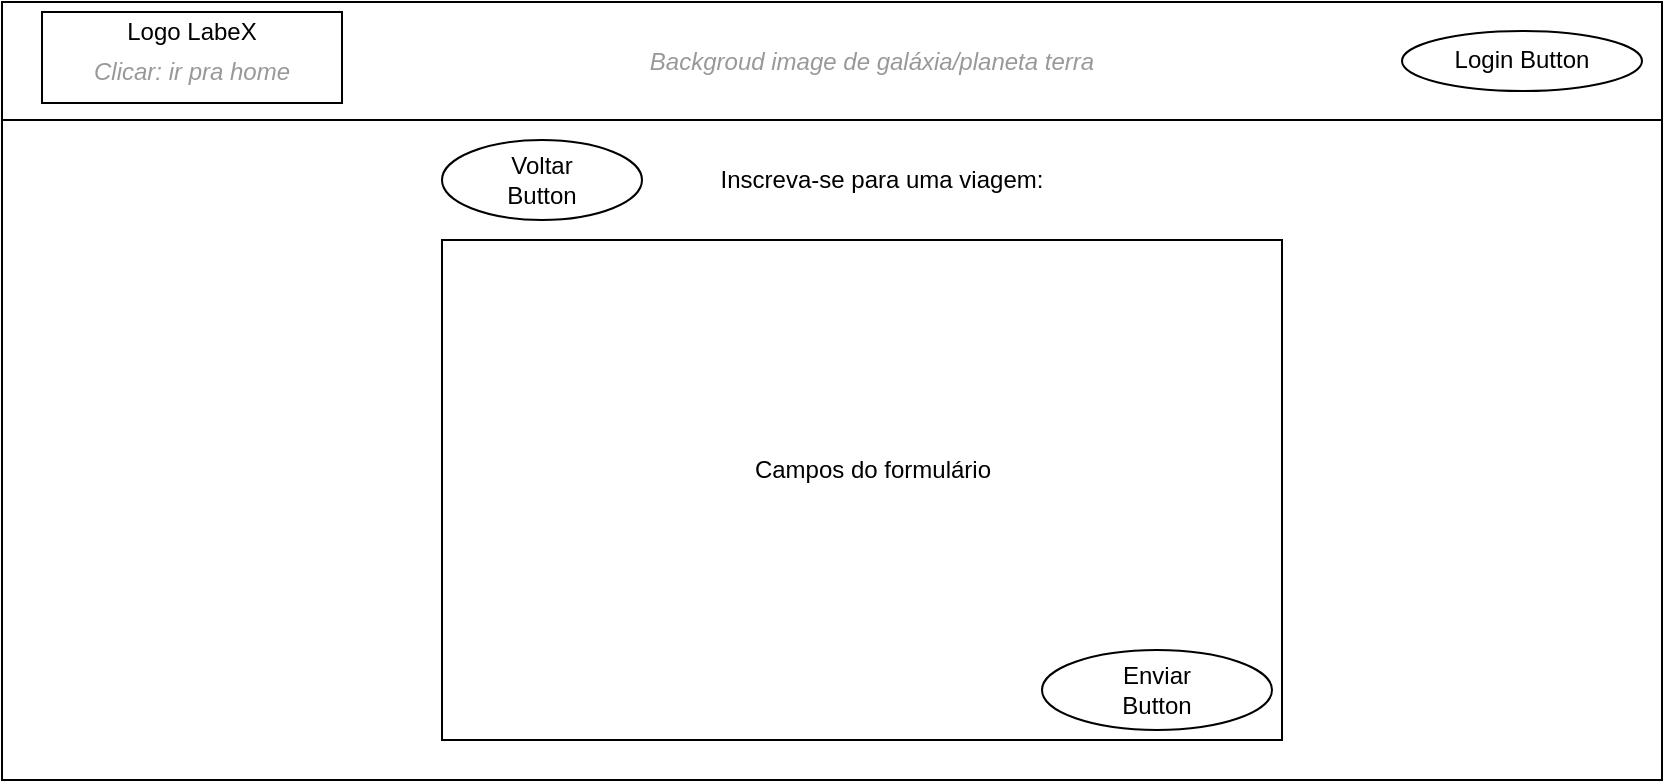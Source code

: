 <mxfile version="14.9.7" type="device" pages="7"><diagram name="(L) Inscrição Usuário" id="1rsvnjpfzvfF6tNyGuqt"><mxGraphModel dx="868" dy="440" grid="0" gridSize="10" guides="1" tooltips="1" connect="1" arrows="1" fold="1" page="1" pageScale="1" pageWidth="827" pageHeight="1169" background="none" math="0" shadow="0"><root><mxCell id="sQwRSrTWAChu4GrXmcrq-0"/><mxCell id="sQwRSrTWAChu4GrXmcrq-1" parent="sQwRSrTWAChu4GrXmcrq-0"/><mxCell id="sQwRSrTWAChu4GrXmcrq-2" value="" style="rounded=0;whiteSpace=wrap;html=1;align=center;" vertex="1" parent="sQwRSrTWAChu4GrXmcrq-1"><mxGeometry y="1" width="830" height="59" as="geometry"/></mxCell><mxCell id="sQwRSrTWAChu4GrXmcrq-3" value="" style="rounded=0;whiteSpace=wrap;html=1;align=center;verticalAlign=top;" vertex="1" parent="sQwRSrTWAChu4GrXmcrq-1"><mxGeometry y="60" width="830" height="330" as="geometry"/></mxCell><mxCell id="sQwRSrTWAChu4GrXmcrq-4" value="" style="ellipse;whiteSpace=wrap;html=1;align=center;verticalAlign=top;" vertex="1" parent="sQwRSrTWAChu4GrXmcrq-1"><mxGeometry x="700" y="15.5" width="120" height="30" as="geometry"/></mxCell><mxCell id="sQwRSrTWAChu4GrXmcrq-5" value="" style="rounded=0;whiteSpace=wrap;html=1;align=center;verticalAlign=top;" vertex="1" parent="sQwRSrTWAChu4GrXmcrq-1"><mxGeometry x="20" y="6" width="150" height="45.5" as="geometry"/></mxCell><mxCell id="sQwRSrTWAChu4GrXmcrq-6" value="&lt;font color=&quot;#999999&quot;&gt;&lt;i&gt;Backgroud image de galáxia/planeta terra&lt;/i&gt;&lt;/font&gt;" style="text;html=1;strokeColor=none;fillColor=none;align=center;verticalAlign=middle;whiteSpace=wrap;rounded=0;" vertex="1" parent="sQwRSrTWAChu4GrXmcrq-1"><mxGeometry x="300" y="20.5" width="270" height="20" as="geometry"/></mxCell><mxCell id="sQwRSrTWAChu4GrXmcrq-7" value="Logo LabeX" style="text;html=1;strokeColor=none;fillColor=none;align=center;verticalAlign=middle;whiteSpace=wrap;rounded=0;" vertex="1" parent="sQwRSrTWAChu4GrXmcrq-1"><mxGeometry x="45" y="6" width="100" height="20" as="geometry"/></mxCell><mxCell id="sQwRSrTWAChu4GrXmcrq-8" value="Login Button" style="text;html=1;strokeColor=none;fillColor=none;align=center;verticalAlign=middle;whiteSpace=wrap;rounded=0;" vertex="1" parent="sQwRSrTWAChu4GrXmcrq-1"><mxGeometry x="715" y="19.5" width="90" height="20" as="geometry"/></mxCell><mxCell id="sQwRSrTWAChu4GrXmcrq-9" value="Inscreva-se para uma viagem:" style="text;html=1;strokeColor=none;fillColor=none;align=center;verticalAlign=middle;whiteSpace=wrap;rounded=0;" vertex="1" parent="sQwRSrTWAChu4GrXmcrq-1"><mxGeometry x="310" y="80" width="260" height="20" as="geometry"/></mxCell><mxCell id="sQwRSrTWAChu4GrXmcrq-12" value="" style="rounded=0;whiteSpace=wrap;html=1;align=center;verticalAlign=top;" vertex="1" parent="sQwRSrTWAChu4GrXmcrq-1"><mxGeometry x="220" y="120" width="420" height="250" as="geometry"/></mxCell><mxCell id="sQwRSrTWAChu4GrXmcrq-13" value="&lt;div align=&quot;center&quot;&gt;Campos do formulário&lt;/div&gt;" style="text;html=1;strokeColor=none;fillColor=none;align=center;verticalAlign=middle;whiteSpace=wrap;rounded=0;" vertex="1" parent="sQwRSrTWAChu4GrXmcrq-1"><mxGeometry x="362.5" y="145" width="145" height="180" as="geometry"/></mxCell><mxCell id="sQwRSrTWAChu4GrXmcrq-16" value="" style="ellipse;whiteSpace=wrap;html=1;align=left;verticalAlign=top;" vertex="1" parent="sQwRSrTWAChu4GrXmcrq-1"><mxGeometry x="220" y="70" width="100" height="40" as="geometry"/></mxCell><mxCell id="sQwRSrTWAChu4GrXmcrq-17" value="" style="ellipse;whiteSpace=wrap;html=1;align=left;verticalAlign=top;" vertex="1" parent="sQwRSrTWAChu4GrXmcrq-1"><mxGeometry x="520" y="325" width="115" height="40" as="geometry"/></mxCell><mxCell id="sQwRSrTWAChu4GrXmcrq-18" value="Voltar Button" style="text;html=1;strokeColor=none;fillColor=none;align=center;verticalAlign=middle;whiteSpace=wrap;rounded=0;" vertex="1" parent="sQwRSrTWAChu4GrXmcrq-1"><mxGeometry x="250" y="80" width="40" height="20" as="geometry"/></mxCell><mxCell id="sQwRSrTWAChu4GrXmcrq-19" value="&lt;div&gt;Enviar&lt;/div&gt;&lt;div&gt;Button&lt;br&gt;&lt;/div&gt;" style="text;html=1;strokeColor=none;fillColor=none;align=center;verticalAlign=middle;whiteSpace=wrap;rounded=0;" vertex="1" parent="sQwRSrTWAChu4GrXmcrq-1"><mxGeometry x="540" y="335" width="75" height="20" as="geometry"/></mxCell><mxCell id="IxBSvqOvUrBuKpAmyFYd-0" value="&lt;font color=&quot;#999999&quot;&gt;&lt;i&gt;Clicar: ir pra home&lt;/i&gt;&lt;/font&gt;" style="text;html=1;strokeColor=none;fillColor=none;align=center;verticalAlign=middle;whiteSpace=wrap;rounded=0;" vertex="1" parent="sQwRSrTWAChu4GrXmcrq-1"><mxGeometry x="35" y="25.5" width="120" height="20" as="geometry"/></mxCell></root></mxGraphModel></diagram><diagram name="(L) Lista de Viagens" id="m5MaCcMXsNYayYAzzo-H"><mxGraphModel dx="868" dy="440" grid="1" gridSize="10" guides="1" tooltips="1" connect="1" arrows="1" fold="1" page="1" pageScale="1" pageWidth="827" pageHeight="1169" background="none" math="0" shadow="0"><root><mxCell id="UZpVWm4nMJa21UQ5xjR2-0"/><mxCell id="UZpVWm4nMJa21UQ5xjR2-1" parent="UZpVWm4nMJa21UQ5xjR2-0"/><mxCell id="UZpVWm4nMJa21UQ5xjR2-2" value="" style="rounded=0;whiteSpace=wrap;html=1;align=center;" vertex="1" parent="UZpVWm4nMJa21UQ5xjR2-1"><mxGeometry y="1" width="830" height="59" as="geometry"/></mxCell><mxCell id="UZpVWm4nMJa21UQ5xjR2-3" value="" style="rounded=0;whiteSpace=wrap;html=1;align=center;verticalAlign=top;" vertex="1" parent="UZpVWm4nMJa21UQ5xjR2-1"><mxGeometry y="60" width="830" height="330" as="geometry"/></mxCell><mxCell id="UZpVWm4nMJa21UQ5xjR2-5" value="" style="ellipse;whiteSpace=wrap;html=1;align=center;verticalAlign=top;" vertex="1" parent="UZpVWm4nMJa21UQ5xjR2-1"><mxGeometry x="700" y="15.5" width="120" height="30" as="geometry"/></mxCell><mxCell id="UZpVWm4nMJa21UQ5xjR2-6" value="" style="rounded=0;whiteSpace=wrap;html=1;align=center;verticalAlign=top;" vertex="1" parent="UZpVWm4nMJa21UQ5xjR2-1"><mxGeometry x="20" y="6" width="150" height="45.5" as="geometry"/></mxCell><mxCell id="UZpVWm4nMJa21UQ5xjR2-7" value="&lt;font color=&quot;#999999&quot;&gt;&lt;i&gt;Backgroud image de galáxia/planeta terra&lt;/i&gt;&lt;/font&gt;" style="text;html=1;strokeColor=none;fillColor=none;align=center;verticalAlign=middle;whiteSpace=wrap;rounded=0;" vertex="1" parent="UZpVWm4nMJa21UQ5xjR2-1"><mxGeometry x="300" y="20.5" width="270" height="20" as="geometry"/></mxCell><mxCell id="UZpVWm4nMJa21UQ5xjR2-8" value="Logo LabeX" style="text;html=1;strokeColor=none;fillColor=none;align=center;verticalAlign=middle;whiteSpace=wrap;rounded=0;" vertex="1" parent="UZpVWm4nMJa21UQ5xjR2-1"><mxGeometry x="45" y="6" width="100" height="20" as="geometry"/></mxCell><mxCell id="UZpVWm4nMJa21UQ5xjR2-9" value="Login Button" style="text;html=1;strokeColor=none;fillColor=none;align=center;verticalAlign=middle;whiteSpace=wrap;rounded=0;" vertex="1" parent="UZpVWm4nMJa21UQ5xjR2-1"><mxGeometry x="715" y="19.5" width="90" height="20" as="geometry"/></mxCell><mxCell id="UZpVWm4nMJa21UQ5xjR2-13" value="Ao infinito... e além!" style="text;html=1;strokeColor=none;fillColor=none;align=center;verticalAlign=middle;whiteSpace=wrap;rounded=0;" vertex="1" parent="UZpVWm4nMJa21UQ5xjR2-1"><mxGeometry x="300" y="80" width="260" height="20" as="geometry"/></mxCell><mxCell id="c3oYbn9-L7j9dn1UcZQQ-0" value="" style="rounded=0;whiteSpace=wrap;html=1;align=center;verticalAlign=top;" vertex="1" parent="UZpVWm4nMJa21UQ5xjR2-1"><mxGeometry x="110" y="120" width="160" height="230" as="geometry"/></mxCell><mxCell id="c3oYbn9-L7j9dn1UcZQQ-4" value="&lt;div&gt;Nome:&lt;/div&gt;&lt;div&gt;&lt;br&gt;&lt;/div&gt;&lt;div&gt;Descrição:&lt;/div&gt;&lt;div&gt;&lt;br&gt;&lt;/div&gt;&lt;div&gt;Planeta:&lt;/div&gt;&lt;div&gt;&lt;br&gt;&lt;/div&gt;&lt;div&gt;Duração:&lt;/div&gt;&lt;div&gt;&lt;br&gt;&lt;/div&gt;&lt;div&gt;Data:&lt;/div&gt;&lt;div&gt;&lt;br&gt;&lt;/div&gt;" style="text;html=1;strokeColor=none;fillColor=none;align=left;verticalAlign=middle;whiteSpace=wrap;rounded=0;" vertex="1" parent="UZpVWm4nMJa21UQ5xjR2-1"><mxGeometry x="115" y="130" width="40" height="180" as="geometry"/></mxCell><mxCell id="c3oYbn9-L7j9dn1UcZQQ-6" value="" style="rounded=0;whiteSpace=wrap;html=1;align=center;verticalAlign=top;" vertex="1" parent="UZpVWm4nMJa21UQ5xjR2-1"><mxGeometry x="350" y="120" width="160" height="230" as="geometry"/></mxCell><mxCell id="c3oYbn9-L7j9dn1UcZQQ-7" value="&lt;div&gt;Nome:&lt;/div&gt;&lt;div&gt;&lt;br&gt;&lt;/div&gt;&lt;div&gt;Descrição:&lt;/div&gt;&lt;div&gt;&lt;br&gt;&lt;/div&gt;&lt;div&gt;Planeta:&lt;/div&gt;&lt;div&gt;&lt;br&gt;&lt;/div&gt;&lt;div&gt;Duração:&lt;/div&gt;&lt;div&gt;&lt;br&gt;&lt;/div&gt;&lt;div&gt;Data:&lt;/div&gt;&lt;div&gt;&lt;br&gt;&lt;/div&gt;" style="text;html=1;strokeColor=none;fillColor=none;align=left;verticalAlign=middle;whiteSpace=wrap;rounded=0;" vertex="1" parent="UZpVWm4nMJa21UQ5xjR2-1"><mxGeometry x="355" y="130" width="40" height="180" as="geometry"/></mxCell><mxCell id="c3oYbn9-L7j9dn1UcZQQ-8" value="" style="rounded=0;whiteSpace=wrap;html=1;align=center;verticalAlign=top;" vertex="1" parent="UZpVWm4nMJa21UQ5xjR2-1"><mxGeometry x="580" y="120" width="160" height="230" as="geometry"/></mxCell><mxCell id="c3oYbn9-L7j9dn1UcZQQ-9" value="&lt;div&gt;Nome:&lt;/div&gt;&lt;div&gt;&lt;br&gt;&lt;/div&gt;&lt;div&gt;Descrição:&lt;/div&gt;&lt;div&gt;&lt;br&gt;&lt;/div&gt;&lt;div&gt;Planeta:&lt;/div&gt;&lt;div&gt;&lt;br&gt;&lt;/div&gt;&lt;div&gt;Duração:&lt;/div&gt;&lt;div&gt;&lt;br&gt;&lt;/div&gt;&lt;div&gt;Data:&lt;/div&gt;&lt;div&gt;&lt;br&gt;&lt;/div&gt;" style="text;html=1;strokeColor=none;fillColor=none;align=left;verticalAlign=middle;whiteSpace=wrap;rounded=0;" vertex="1" parent="UZpVWm4nMJa21UQ5xjR2-1"><mxGeometry x="585" y="130" width="40" height="180" as="geometry"/></mxCell><mxCell id="7HwIbfdpsuYVPh5QkdTI-0" value="" style="ellipse;whiteSpace=wrap;html=1;align=left;verticalAlign=top;" vertex="1" parent="UZpVWm4nMJa21UQ5xjR2-1"><mxGeometry x="250" y="70" width="100" height="40" as="geometry"/></mxCell><mxCell id="7HwIbfdpsuYVPh5QkdTI-1" value="" style="ellipse;whiteSpace=wrap;html=1;align=left;verticalAlign=top;" vertex="1" parent="UZpVWm4nMJa21UQ5xjR2-1"><mxGeometry x="505" y="70" width="115" height="40" as="geometry"/></mxCell><mxCell id="7HwIbfdpsuYVPh5QkdTI-2" value="Voltar Button" style="text;html=1;strokeColor=none;fillColor=none;align=center;verticalAlign=middle;whiteSpace=wrap;rounded=0;" vertex="1" parent="UZpVWm4nMJa21UQ5xjR2-1"><mxGeometry x="280" y="80" width="40" height="20" as="geometry"/></mxCell><mxCell id="7HwIbfdpsuYVPh5QkdTI-3" value="&lt;div&gt;Inscrever-se Button&lt;br&gt;&lt;/div&gt;" style="text;html=1;strokeColor=none;fillColor=none;align=center;verticalAlign=middle;whiteSpace=wrap;rounded=0;" vertex="1" parent="UZpVWm4nMJa21UQ5xjR2-1"><mxGeometry x="525" y="80" width="75" height="20" as="geometry"/></mxCell><mxCell id="8Xmkbps_x6yItOYpaOdm-0" value="&lt;font color=&quot;#999999&quot;&gt;&lt;i&gt;Clicar: ir pra home&lt;/i&gt;&lt;/font&gt;" style="text;html=1;strokeColor=none;fillColor=none;align=center;verticalAlign=middle;whiteSpace=wrap;rounded=0;" vertex="1" parent="UZpVWm4nMJa21UQ5xjR2-1"><mxGeometry x="35" y="25.5" width="120" height="20" as="geometry"/></mxCell></root></mxGraphModel></diagram><diagram id="AzhZI1L5v21KL-oBcieC" name="Home"><mxGraphModel dx="868" dy="440" grid="1" gridSize="10" guides="1" tooltips="1" connect="1" arrows="1" fold="1" page="1" pageScale="1" pageWidth="827" pageHeight="1169" background="none" math="0" shadow="0"><root><mxCell id="0"/><mxCell id="1" parent="0"/><mxCell id="ayDGABD5_lD1RVGnDtRg-57" value="" style="rounded=0;whiteSpace=wrap;html=1;align=center;" vertex="1" parent="1"><mxGeometry y="1" width="830" height="59" as="geometry"/></mxCell><mxCell id="ayDGABD5_lD1RVGnDtRg-60" value="" style="rounded=0;whiteSpace=wrap;html=1;align=center;verticalAlign=top;" vertex="1" parent="1"><mxGeometry y="60" width="830" height="330" as="geometry"/></mxCell><mxCell id="ayDGABD5_lD1RVGnDtRg-62" value="&lt;div align=&quot;center&quot;&gt;Desde 2021, voando mais alto, com mais segurança (e mais barato) do que Elon Musk e Jeff Bezos&lt;br&gt;&lt;/div&gt;" style="text;html=1;strokeColor=none;fillColor=none;align=center;verticalAlign=middle;whiteSpace=wrap;rounded=0;" vertex="1" parent="1"><mxGeometry x="40" y="360" width="750" height="20" as="geometry"/></mxCell><mxCell id="ayDGABD5_lD1RVGnDtRg-63" value="" style="ellipse;whiteSpace=wrap;html=1;align=center;verticalAlign=top;" vertex="1" parent="1"><mxGeometry x="700" y="15.5" width="120" height="30" as="geometry"/></mxCell><mxCell id="ayDGABD5_lD1RVGnDtRg-64" value="" style="rounded=0;whiteSpace=wrap;html=1;align=center;verticalAlign=top;" vertex="1" parent="1"><mxGeometry x="20" y="7" width="150" height="45.5" as="geometry"/></mxCell><mxCell id="ayDGABD5_lD1RVGnDtRg-65" value="&lt;font color=&quot;#999999&quot;&gt;&lt;i&gt;Backgroud image de galáxia/planeta terra&lt;/i&gt;&lt;/font&gt;" style="text;html=1;strokeColor=none;fillColor=none;align=center;verticalAlign=middle;whiteSpace=wrap;rounded=0;" vertex="1" parent="1"><mxGeometry x="270" y="110" width="270" height="20" as="geometry"/></mxCell><mxCell id="ayDGABD5_lD1RVGnDtRg-66" value="Logo LabeX" style="text;html=1;strokeColor=none;fillColor=none;align=center;verticalAlign=middle;whiteSpace=wrap;rounded=0;" vertex="1" parent="1"><mxGeometry x="45" y="18.5" width="100" height="20" as="geometry"/></mxCell><mxCell id="ayDGABD5_lD1RVGnDtRg-67" value="Login Button" style="text;html=1;strokeColor=none;fillColor=none;align=center;verticalAlign=middle;whiteSpace=wrap;rounded=0;" vertex="1" parent="1"><mxGeometry x="715" y="19.5" width="90" height="20" as="geometry"/></mxCell><mxCell id="ayDGABD5_lD1RVGnDtRg-68" value="Encontre as melhores viagens espaciais!" style="text;html=1;strokeColor=none;fillColor=none;align=center;verticalAlign=middle;whiteSpace=wrap;rounded=0;" vertex="1" parent="1"><mxGeometry x="280" y="180" width="250" height="20" as="geometry"/></mxCell><mxCell id="ayDGABD5_lD1RVGnDtRg-69" value="" style="ellipse;whiteSpace=wrap;html=1;align=center;verticalAlign=top;" vertex="1" parent="1"><mxGeometry x="372.5" y="210" width="85" height="50" as="geometry"/></mxCell><mxCell id="ayDGABD5_lD1RVGnDtRg-70" value="Ver Viagens Button" style="text;html=1;strokeColor=none;fillColor=none;align=center;verticalAlign=middle;whiteSpace=wrap;rounded=0;" vertex="1" parent="1"><mxGeometry x="395" y="225" width="40" height="20" as="geometry"/></mxCell><mxCell id="i5BOQymOFHQzvG4HujVJ-1" value="&lt;font color=&quot;#999999&quot;&gt;&lt;i&gt;Background simples&lt;/i&gt;&lt;/font&gt;" style="text;html=1;strokeColor=none;fillColor=none;align=center;verticalAlign=middle;whiteSpace=wrap;rounded=0;" vertex="1" parent="1"><mxGeometry x="270" y="20.5" width="270" height="20" as="geometry"/></mxCell></root></mxGraphModel></diagram><diagram name="(R) Página de Login" id="niSexANG8mB81HDQb8Md"><mxGraphModel dx="868" dy="440" grid="1" gridSize="10" guides="1" tooltips="1" connect="1" arrows="1" fold="1" page="1" pageScale="1" pageWidth="827" pageHeight="1169" background="none" math="0" shadow="0"><root><mxCell id="VmBre-MTU3PpzfQL7opT-0"/><mxCell id="VmBre-MTU3PpzfQL7opT-1" parent="VmBre-MTU3PpzfQL7opT-0"/><mxCell id="VmBre-MTU3PpzfQL7opT-2" value="" style="rounded=0;whiteSpace=wrap;html=1;align=center;" vertex="1" parent="VmBre-MTU3PpzfQL7opT-1"><mxGeometry y="1" width="830" height="59" as="geometry"/></mxCell><mxCell id="VmBre-MTU3PpzfQL7opT-3" value="" style="rounded=0;whiteSpace=wrap;html=1;align=center;verticalAlign=top;" vertex="1" parent="VmBre-MTU3PpzfQL7opT-1"><mxGeometry y="60" width="830" height="330" as="geometry"/></mxCell><mxCell id="VmBre-MTU3PpzfQL7opT-5" value="" style="rounded=0;whiteSpace=wrap;html=1;align=center;verticalAlign=top;" vertex="1" parent="VmBre-MTU3PpzfQL7opT-1"><mxGeometry x="20" y="6" width="150" height="45.5" as="geometry"/></mxCell><mxCell id="VmBre-MTU3PpzfQL7opT-6" value="&lt;font color=&quot;#999999&quot;&gt;&lt;i&gt;Backgroud image de galáxia/planeta terra&lt;/i&gt;&lt;/font&gt;" style="text;html=1;strokeColor=none;fillColor=none;align=center;verticalAlign=middle;whiteSpace=wrap;rounded=0;" vertex="1" parent="VmBre-MTU3PpzfQL7opT-1"><mxGeometry x="300" y="20.5" width="270" height="20" as="geometry"/></mxCell><mxCell id="VmBre-MTU3PpzfQL7opT-7" value="Logo LabeX" style="text;html=1;strokeColor=none;fillColor=none;align=center;verticalAlign=middle;whiteSpace=wrap;rounded=0;" vertex="1" parent="VmBre-MTU3PpzfQL7opT-1"><mxGeometry x="45" y="6" width="100" height="20" as="geometry"/></mxCell><mxCell id="VmBre-MTU3PpzfQL7opT-9" value="Faça login para continuar" style="text;html=1;strokeColor=none;fillColor=none;align=center;verticalAlign=middle;whiteSpace=wrap;rounded=0;" vertex="1" parent="VmBre-MTU3PpzfQL7opT-1"><mxGeometry x="300.5" y="120" width="260" height="20" as="geometry"/></mxCell><mxCell id="VmBre-MTU3PpzfQL7opT-12" value="" style="rounded=0;whiteSpace=wrap;html=1;align=center;verticalAlign=top;" vertex="1" parent="VmBre-MTU3PpzfQL7opT-1"><mxGeometry x="240" y="170" width="400" height="60" as="geometry"/></mxCell><mxCell id="VmBre-MTU3PpzfQL7opT-13" value="Login Form" style="text;html=1;strokeColor=none;fillColor=none;align=center;verticalAlign=middle;whiteSpace=wrap;rounded=0;" vertex="1" parent="VmBre-MTU3PpzfQL7opT-1"><mxGeometry x="357.5" y="110" width="145" height="180" as="geometry"/></mxCell><mxCell id="VmBre-MTU3PpzfQL7opT-16" value="" style="ellipse;whiteSpace=wrap;html=1;align=left;verticalAlign=top;" vertex="1" parent="VmBre-MTU3PpzfQL7opT-1"><mxGeometry x="250" y="110" width="100" height="40" as="geometry"/></mxCell><mxCell id="VmBre-MTU3PpzfQL7opT-17" value="" style="ellipse;whiteSpace=wrap;html=1;align=left;verticalAlign=top;" vertex="1" parent="VmBre-MTU3PpzfQL7opT-1"><mxGeometry x="373" y="260" width="115" height="40" as="geometry"/></mxCell><mxCell id="VmBre-MTU3PpzfQL7opT-18" value="Voltar Button" style="text;html=1;strokeColor=none;fillColor=none;align=center;verticalAlign=middle;whiteSpace=wrap;rounded=0;" vertex="1" parent="VmBre-MTU3PpzfQL7opT-1"><mxGeometry x="280" y="120" width="40" height="20" as="geometry"/></mxCell><mxCell id="VmBre-MTU3PpzfQL7opT-19" value="&lt;div&gt;Entrar&lt;/div&gt;&lt;div&gt;Button&lt;br&gt;&lt;/div&gt;" style="text;html=1;strokeColor=none;fillColor=none;align=center;verticalAlign=middle;whiteSpace=wrap;rounded=0;" vertex="1" parent="VmBre-MTU3PpzfQL7opT-1"><mxGeometry x="392.5" y="270" width="75" height="20" as="geometry"/></mxCell><mxCell id="VmBre-MTU3PpzfQL7opT-20" value="&lt;font color=&quot;#999999&quot;&gt;&lt;i&gt;Clicar: ir pra home&lt;/i&gt;&lt;/font&gt;" style="text;html=1;strokeColor=none;fillColor=none;align=center;verticalAlign=middle;whiteSpace=wrap;rounded=0;" vertex="1" parent="VmBre-MTU3PpzfQL7opT-1"><mxGeometry x="35" y="25.5" width="120" height="20" as="geometry"/></mxCell><mxCell id="vm555wx32FcD-vKVFBBX-1" value="" style="ellipse;whiteSpace=wrap;html=1;align=left;verticalAlign=top;" vertex="1" parent="VmBre-MTU3PpzfQL7opT-1"><mxGeometry x="702.5" y="11.5" width="115" height="40" as="geometry"/></mxCell><mxCell id="vm555wx32FcD-vKVFBBX-0" value="Login Button" style="text;html=1;strokeColor=none;fillColor=none;align=center;verticalAlign=middle;whiteSpace=wrap;rounded=0;" vertex="1" parent="VmBre-MTU3PpzfQL7opT-1"><mxGeometry x="715" y="19.5" width="90" height="20" as="geometry"/></mxCell></root></mxGraphModel></diagram><diagram name="(R) Adm Home" id="a1Q86oJyNLJP0oKImrN9"><mxGraphModel dx="868" dy="440" grid="1" gridSize="10" guides="1" tooltips="1" connect="1" arrows="1" fold="1" page="1" pageScale="1" pageWidth="827" pageHeight="1169" background="none" math="0" shadow="0"><root><mxCell id="J2dGS6djfAgML_Qs4zAD-0"/><mxCell id="J2dGS6djfAgML_Qs4zAD-1" parent="J2dGS6djfAgML_Qs4zAD-0"/><mxCell id="J2dGS6djfAgML_Qs4zAD-2" value="" style="rounded=0;whiteSpace=wrap;html=1;align=center;" vertex="1" parent="J2dGS6djfAgML_Qs4zAD-1"><mxGeometry y="1" width="830" height="59" as="geometry"/></mxCell><mxCell id="J2dGS6djfAgML_Qs4zAD-3" value="" style="rounded=0;whiteSpace=wrap;html=1;align=center;verticalAlign=top;" vertex="1" parent="J2dGS6djfAgML_Qs4zAD-1"><mxGeometry y="60" width="830" height="330" as="geometry"/></mxCell><mxCell id="J2dGS6djfAgML_Qs4zAD-4" value="" style="rounded=0;whiteSpace=wrap;html=1;align=center;verticalAlign=top;" vertex="1" parent="J2dGS6djfAgML_Qs4zAD-1"><mxGeometry x="20" y="6" width="150" height="45.5" as="geometry"/></mxCell><mxCell id="J2dGS6djfAgML_Qs4zAD-5" value="&lt;font color=&quot;#999999&quot;&gt;&lt;i&gt;Backgroud image de galáxia/planeta terra&lt;/i&gt;&lt;/font&gt;" style="text;html=1;strokeColor=none;fillColor=none;align=center;verticalAlign=middle;whiteSpace=wrap;rounded=0;" vertex="1" parent="J2dGS6djfAgML_Qs4zAD-1"><mxGeometry x="300" y="20.5" width="270" height="20" as="geometry"/></mxCell><mxCell id="J2dGS6djfAgML_Qs4zAD-6" value="Logo LabeX" style="text;html=1;strokeColor=none;fillColor=none;align=center;verticalAlign=middle;whiteSpace=wrap;rounded=0;" vertex="1" parent="J2dGS6djfAgML_Qs4zAD-1"><mxGeometry x="45" y="6" width="100" height="20" as="geometry"/></mxCell><mxCell id="J2dGS6djfAgML_Qs4zAD-7" value="Painel Administrativo" style="text;html=1;strokeColor=none;fillColor=none;align=center;verticalAlign=middle;whiteSpace=wrap;rounded=0;" vertex="1" parent="J2dGS6djfAgML_Qs4zAD-1"><mxGeometry x="310" y="120" width="260" height="20" as="geometry"/></mxCell><mxCell id="J2dGS6djfAgML_Qs4zAD-8" value="" style="rounded=0;whiteSpace=wrap;html=1;align=center;verticalAlign=top;" vertex="1" parent="J2dGS6djfAgML_Qs4zAD-1"><mxGeometry x="235" y="170" width="400" height="60" as="geometry"/></mxCell><mxCell id="J2dGS6djfAgML_Qs4zAD-9" value="Card de viagem" style="text;html=1;strokeColor=none;fillColor=none;align=center;verticalAlign=middle;whiteSpace=wrap;rounded=0;" vertex="1" parent="J2dGS6djfAgML_Qs4zAD-1"><mxGeometry x="362.5" y="180" width="145" height="40" as="geometry"/></mxCell><mxCell id="J2dGS6djfAgML_Qs4zAD-10" value="" style="ellipse;whiteSpace=wrap;html=1;align=left;verticalAlign=top;" vertex="1" parent="J2dGS6djfAgML_Qs4zAD-1"><mxGeometry x="250" y="110" width="100" height="40" as="geometry"/></mxCell><mxCell id="J2dGS6djfAgML_Qs4zAD-11" value="" style="ellipse;whiteSpace=wrap;html=1;align=left;verticalAlign=top;" vertex="1" parent="J2dGS6djfAgML_Qs4zAD-1"><mxGeometry x="700" y="10.5" width="115" height="40" as="geometry"/></mxCell><mxCell id="J2dGS6djfAgML_Qs4zAD-12" value="Voltar Button" style="text;html=1;strokeColor=none;fillColor=none;align=center;verticalAlign=middle;whiteSpace=wrap;rounded=0;" vertex="1" parent="J2dGS6djfAgML_Qs4zAD-1"><mxGeometry x="280" y="120" width="40" height="20" as="geometry"/></mxCell><mxCell id="J2dGS6djfAgML_Qs4zAD-13" value="Logout" style="text;html=1;strokeColor=none;fillColor=none;align=center;verticalAlign=middle;whiteSpace=wrap;rounded=0;" vertex="1" parent="J2dGS6djfAgML_Qs4zAD-1"><mxGeometry x="719" y="19.75" width="75" height="20" as="geometry"/></mxCell><mxCell id="J2dGS6djfAgML_Qs4zAD-14" value="&lt;font color=&quot;#999999&quot;&gt;&lt;i&gt;Clicar: ir pra home&lt;/i&gt;&lt;/font&gt;" style="text;html=1;strokeColor=none;fillColor=none;align=center;verticalAlign=middle;whiteSpace=wrap;rounded=0;" vertex="1" parent="J2dGS6djfAgML_Qs4zAD-1"><mxGeometry x="35" y="25.5" width="120" height="20" as="geometry"/></mxCell><mxCell id="C6Q-Ll0eFRW6r6NiuNbx-0" value="" style="rounded=0;whiteSpace=wrap;html=1;align=center;verticalAlign=top;" vertex="1" parent="J2dGS6djfAgML_Qs4zAD-1"><mxGeometry x="235" y="240" width="400" height="60" as="geometry"/></mxCell><mxCell id="C6Q-Ll0eFRW6r6NiuNbx-1" value="Card de viagem" style="text;html=1;strokeColor=none;fillColor=none;align=center;verticalAlign=middle;whiteSpace=wrap;rounded=0;" vertex="1" parent="J2dGS6djfAgML_Qs4zAD-1"><mxGeometry x="362.5" y="250" width="145" height="40" as="geometry"/></mxCell><mxCell id="C6Q-Ll0eFRW6r6NiuNbx-2" value="" style="rounded=0;whiteSpace=wrap;html=1;align=center;verticalAlign=top;" vertex="1" parent="J2dGS6djfAgML_Qs4zAD-1"><mxGeometry x="235" y="310" width="400" height="60" as="geometry"/></mxCell><mxCell id="C6Q-Ll0eFRW6r6NiuNbx-3" value="Card de viagem" style="text;html=1;strokeColor=none;fillColor=none;align=center;verticalAlign=middle;whiteSpace=wrap;rounded=0;" vertex="1" parent="J2dGS6djfAgML_Qs4zAD-1"><mxGeometry x="362.5" y="320" width="145" height="40" as="geometry"/></mxCell><mxCell id="C6Q-Ll0eFRW6r6NiuNbx-4" value="" style="ellipse;whiteSpace=wrap;html=1;align=left;verticalAlign=top;" vertex="1" parent="J2dGS6djfAgML_Qs4zAD-1"><mxGeometry x="530" y="110" width="100" height="40" as="geometry"/></mxCell><mxCell id="C6Q-Ll0eFRW6r6NiuNbx-5" value="Criar Viagem" style="text;html=1;strokeColor=none;fillColor=none;align=center;verticalAlign=middle;whiteSpace=wrap;rounded=0;" vertex="1" parent="J2dGS6djfAgML_Qs4zAD-1"><mxGeometry x="560" y="120" width="40" height="20" as="geometry"/></mxCell></root></mxGraphModel></diagram><diagram name="(R) Criar Viagem" id="NSe5u0jwPnmFTwdvRBAe"><mxGraphModel dx="868" dy="440" grid="1" gridSize="10" guides="1" tooltips="1" connect="1" arrows="1" fold="1" page="1" pageScale="1" pageWidth="827" pageHeight="1169" background="none" math="0" shadow="0"><root><mxCell id="snw8bBGlCeoBCA1o9bnD-0"/><mxCell id="snw8bBGlCeoBCA1o9bnD-1" parent="snw8bBGlCeoBCA1o9bnD-0"/><mxCell id="snw8bBGlCeoBCA1o9bnD-2" value="" style="rounded=0;whiteSpace=wrap;html=1;align=center;" vertex="1" parent="snw8bBGlCeoBCA1o9bnD-1"><mxGeometry y="1" width="830" height="59" as="geometry"/></mxCell><mxCell id="snw8bBGlCeoBCA1o9bnD-3" value="" style="rounded=0;whiteSpace=wrap;html=1;align=center;verticalAlign=top;" vertex="1" parent="snw8bBGlCeoBCA1o9bnD-1"><mxGeometry y="60" width="830" height="330" as="geometry"/></mxCell><mxCell id="snw8bBGlCeoBCA1o9bnD-4" value="" style="rounded=0;whiteSpace=wrap;html=1;align=center;verticalAlign=top;" vertex="1" parent="snw8bBGlCeoBCA1o9bnD-1"><mxGeometry x="20" y="6" width="150" height="45.5" as="geometry"/></mxCell><mxCell id="snw8bBGlCeoBCA1o9bnD-5" value="&lt;font color=&quot;#999999&quot;&gt;&lt;i&gt;Backgroud image de galáxia/planeta terra&lt;/i&gt;&lt;/font&gt;" style="text;html=1;strokeColor=none;fillColor=none;align=center;verticalAlign=middle;whiteSpace=wrap;rounded=0;" vertex="1" parent="snw8bBGlCeoBCA1o9bnD-1"><mxGeometry x="300" y="20.5" width="270" height="20" as="geometry"/></mxCell><mxCell id="snw8bBGlCeoBCA1o9bnD-6" value="Logo LabeX" style="text;html=1;strokeColor=none;fillColor=none;align=center;verticalAlign=middle;whiteSpace=wrap;rounded=0;" vertex="1" parent="snw8bBGlCeoBCA1o9bnD-1"><mxGeometry x="45" y="6" width="100" height="20" as="geometry"/></mxCell><mxCell id="snw8bBGlCeoBCA1o9bnD-7" value="Criar Viagem" style="text;html=1;strokeColor=none;fillColor=none;align=center;verticalAlign=middle;whiteSpace=wrap;rounded=0;" vertex="1" parent="snw8bBGlCeoBCA1o9bnD-1"><mxGeometry x="310" y="120" width="260" height="20" as="geometry"/></mxCell><mxCell id="snw8bBGlCeoBCA1o9bnD-10" value="" style="ellipse;whiteSpace=wrap;html=1;align=left;verticalAlign=top;" vertex="1" parent="snw8bBGlCeoBCA1o9bnD-1"><mxGeometry x="250" y="110" width="100" height="40" as="geometry"/></mxCell><mxCell id="snw8bBGlCeoBCA1o9bnD-11" value="" style="ellipse;whiteSpace=wrap;html=1;align=left;verticalAlign=top;" vertex="1" parent="snw8bBGlCeoBCA1o9bnD-1"><mxGeometry x="700" y="10.5" width="115" height="40" as="geometry"/></mxCell><mxCell id="snw8bBGlCeoBCA1o9bnD-12" value="Voltar Button" style="text;html=1;strokeColor=none;fillColor=none;align=center;verticalAlign=middle;whiteSpace=wrap;rounded=0;" vertex="1" parent="snw8bBGlCeoBCA1o9bnD-1"><mxGeometry x="280" y="120" width="40" height="20" as="geometry"/></mxCell><mxCell id="snw8bBGlCeoBCA1o9bnD-13" value="Logout" style="text;html=1;strokeColor=none;fillColor=none;align=center;verticalAlign=middle;whiteSpace=wrap;rounded=0;" vertex="1" parent="snw8bBGlCeoBCA1o9bnD-1"><mxGeometry x="719" y="19.75" width="75" height="20" as="geometry"/></mxCell><mxCell id="snw8bBGlCeoBCA1o9bnD-14" value="&lt;font color=&quot;#999999&quot;&gt;&lt;i&gt;Clicar: ir pra home&lt;/i&gt;&lt;/font&gt;" style="text;html=1;strokeColor=none;fillColor=none;align=center;verticalAlign=middle;whiteSpace=wrap;rounded=0;" vertex="1" parent="snw8bBGlCeoBCA1o9bnD-1"><mxGeometry x="35" y="25.5" width="120" height="20" as="geometry"/></mxCell><mxCell id="snw8bBGlCeoBCA1o9bnD-17" value="" style="rounded=0;whiteSpace=wrap;html=1;align=center;verticalAlign=top;" vertex="1" parent="snw8bBGlCeoBCA1o9bnD-1"><mxGeometry x="235" y="160" width="400" height="170" as="geometry"/></mxCell><mxCell id="snw8bBGlCeoBCA1o9bnD-18" value="Card de viagem Form" style="text;html=1;strokeColor=none;fillColor=none;align=center;verticalAlign=middle;whiteSpace=wrap;rounded=0;" vertex="1" parent="snw8bBGlCeoBCA1o9bnD-1"><mxGeometry x="362.5" y="220" width="145" height="40" as="geometry"/></mxCell><mxCell id="snw8bBGlCeoBCA1o9bnD-19" value="" style="ellipse;whiteSpace=wrap;html=1;align=left;verticalAlign=top;" vertex="1" parent="snw8bBGlCeoBCA1o9bnD-1"><mxGeometry x="525" y="340" width="110" height="40" as="geometry"/></mxCell><mxCell id="yhascToDOpc0triO5uRA-2" value="Criar" style="text;html=1;strokeColor=none;fillColor=none;align=center;verticalAlign=middle;whiteSpace=wrap;rounded=0;" vertex="1" parent="snw8bBGlCeoBCA1o9bnD-1"><mxGeometry x="560" y="350" width="40" height="20" as="geometry"/></mxCell></root></mxGraphModel></diagram><diagram name="(R) Detalhes da Viagem" id="YuELlszp9gdH7payjQ6b"><mxGraphModel dx="868" dy="440" grid="1" gridSize="10" guides="1" tooltips="1" connect="1" arrows="1" fold="1" page="1" pageScale="1" pageWidth="827" pageHeight="1169" background="none" math="0" shadow="0"><root><mxCell id="0wp-g40Huu60ypceC2W8-0"/><mxCell id="0wp-g40Huu60ypceC2W8-1" parent="0wp-g40Huu60ypceC2W8-0"/><mxCell id="0wp-g40Huu60ypceC2W8-2" value="" style="rounded=0;whiteSpace=wrap;html=1;align=center;" vertex="1" parent="0wp-g40Huu60ypceC2W8-1"><mxGeometry y="1" width="830" height="59" as="geometry"/></mxCell><mxCell id="0wp-g40Huu60ypceC2W8-3" value="" style="rounded=0;whiteSpace=wrap;html=1;align=center;verticalAlign=top;" vertex="1" parent="0wp-g40Huu60ypceC2W8-1"><mxGeometry y="60" width="830" height="330" as="geometry"/></mxCell><mxCell id="0wp-g40Huu60ypceC2W8-4" value="" style="rounded=0;whiteSpace=wrap;html=1;align=center;verticalAlign=top;" vertex="1" parent="0wp-g40Huu60ypceC2W8-1"><mxGeometry x="20" y="6" width="150" height="45.5" as="geometry"/></mxCell><mxCell id="0wp-g40Huu60ypceC2W8-5" value="&lt;font color=&quot;#999999&quot;&gt;&lt;i&gt;Backgroud image de galáxia/planeta terra&lt;/i&gt;&lt;/font&gt;" style="text;html=1;strokeColor=none;fillColor=none;align=center;verticalAlign=middle;whiteSpace=wrap;rounded=0;" vertex="1" parent="0wp-g40Huu60ypceC2W8-1"><mxGeometry x="300" y="20.5" width="270" height="20" as="geometry"/></mxCell><mxCell id="0wp-g40Huu60ypceC2W8-6" value="Logo LabeX" style="text;html=1;strokeColor=none;fillColor=none;align=center;verticalAlign=middle;whiteSpace=wrap;rounded=0;" vertex="1" parent="0wp-g40Huu60ypceC2W8-1"><mxGeometry x="45" y="6" width="100" height="20" as="geometry"/></mxCell><mxCell id="0wp-g40Huu60ypceC2W8-7" value="Titulo da Viagem" style="text;html=1;strokeColor=none;fillColor=none;align=center;verticalAlign=middle;whiteSpace=wrap;rounded=0;" vertex="1" parent="0wp-g40Huu60ypceC2W8-1"><mxGeometry x="300" y="70" width="260" height="20" as="geometry"/></mxCell><mxCell id="0wp-g40Huu60ypceC2W8-8" value="" style="ellipse;whiteSpace=wrap;html=1;align=left;verticalAlign=top;" vertex="1" parent="0wp-g40Huu60ypceC2W8-1"><mxGeometry x="235" y="70" width="100" height="40" as="geometry"/></mxCell><mxCell id="0wp-g40Huu60ypceC2W8-9" value="" style="ellipse;whiteSpace=wrap;html=1;align=left;verticalAlign=top;" vertex="1" parent="0wp-g40Huu60ypceC2W8-1"><mxGeometry x="700" y="10.5" width="115" height="40" as="geometry"/></mxCell><mxCell id="0wp-g40Huu60ypceC2W8-10" value="Voltar Button" style="text;html=1;strokeColor=none;fillColor=none;align=center;verticalAlign=middle;whiteSpace=wrap;rounded=0;" vertex="1" parent="0wp-g40Huu60ypceC2W8-1"><mxGeometry x="265" y="80" width="40" height="20" as="geometry"/></mxCell><mxCell id="0wp-g40Huu60ypceC2W8-11" value="Logout" style="text;html=1;strokeColor=none;fillColor=none;align=center;verticalAlign=middle;whiteSpace=wrap;rounded=0;" vertex="1" parent="0wp-g40Huu60ypceC2W8-1"><mxGeometry x="719" y="19.75" width="75" height="20" as="geometry"/></mxCell><mxCell id="0wp-g40Huu60ypceC2W8-12" value="&lt;font color=&quot;#999999&quot;&gt;&lt;i&gt;Clicar: ir pra home&lt;/i&gt;&lt;/font&gt;" style="text;html=1;strokeColor=none;fillColor=none;align=center;verticalAlign=middle;whiteSpace=wrap;rounded=0;" vertex="1" parent="0wp-g40Huu60ypceC2W8-1"><mxGeometry x="35" y="25.5" width="120" height="20" as="geometry"/></mxCell><mxCell id="0wp-g40Huu60ypceC2W8-13" value="" style="rounded=0;whiteSpace=wrap;html=1;align=center;verticalAlign=top;" vertex="1" parent="0wp-g40Huu60ypceC2W8-1"><mxGeometry x="235" y="120" width="400" height="120" as="geometry"/></mxCell><mxCell id="0wp-g40Huu60ypceC2W8-14" value="Detalhes da Viagem" style="text;html=1;strokeColor=none;fillColor=none;align=center;verticalAlign=middle;whiteSpace=wrap;rounded=0;" vertex="1" parent="0wp-g40Huu60ypceC2W8-1"><mxGeometry x="362.5" y="150" width="145" height="40" as="geometry"/></mxCell><mxCell id="0wp-g40Huu60ypceC2W8-17" value="" style="rounded=0;whiteSpace=wrap;html=1;align=center;verticalAlign=top;" vertex="1" parent="0wp-g40Huu60ypceC2W8-1"><mxGeometry x="235" y="250" width="195" height="110" as="geometry"/></mxCell><mxCell id="0wp-g40Huu60ypceC2W8-18" value="" style="rounded=0;whiteSpace=wrap;html=1;align=center;verticalAlign=top;" vertex="1" parent="0wp-g40Huu60ypceC2W8-1"><mxGeometry x="440" y="250" width="195" height="110" as="geometry"/></mxCell><mxCell id="0wp-g40Huu60ypceC2W8-19" value="lista de candidatos aprovados" style="text;html=1;strokeColor=none;fillColor=none;align=center;verticalAlign=middle;whiteSpace=wrap;rounded=0;" vertex="1" parent="0wp-g40Huu60ypceC2W8-1"><mxGeometry x="270" y="270" width="130" height="70" as="geometry"/></mxCell><mxCell id="0wp-g40Huu60ypceC2W8-20" value="lista de candidatos pendentes" style="text;html=1;strokeColor=none;fillColor=none;align=center;verticalAlign=middle;whiteSpace=wrap;rounded=0;" vertex="1" parent="0wp-g40Huu60ypceC2W8-1"><mxGeometry x="472.5" y="270" width="130" height="70" as="geometry"/></mxCell></root></mxGraphModel></diagram></mxfile>